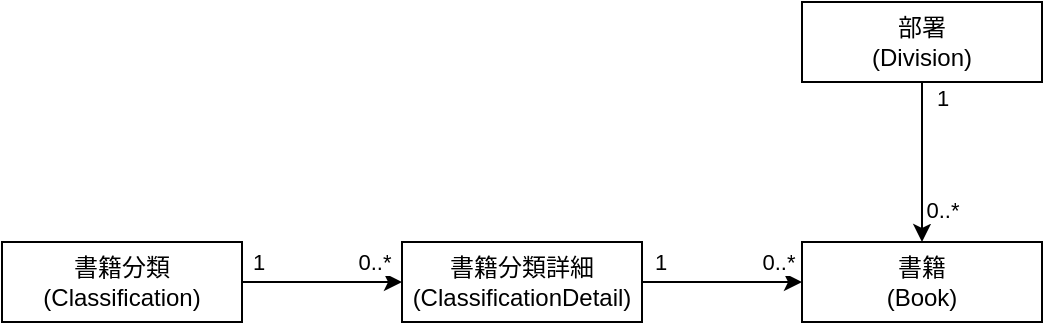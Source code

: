 <mxfile>
    <diagram id="R2lEEEUBdFMjLlhIrx00" name="Page-1">
        <mxGraphModel dx="512" dy="366" grid="1" gridSize="10" guides="1" tooltips="1" connect="1" arrows="1" fold="1" page="1" pageScale="1" pageWidth="850" pageHeight="1100" math="0" shadow="0" extFonts="Permanent Marker^https://fonts.googleapis.com/css?family=Permanent+Marker">
            <root>
                <mxCell id="0"/>
                <mxCell id="1" parent="0"/>
                <mxCell id="ws7LzxoDOX4Ka8g1ggTv-11" style="edgeStyle=orthogonalEdgeStyle;rounded=0;orthogonalLoop=1;jettySize=auto;html=1;exitX=1;exitY=0.5;exitDx=0;exitDy=0;entryX=0;entryY=0.5;entryDx=0;entryDy=0;" parent="1" source="ws7LzxoDOX4Ka8g1ggTv-1" target="ws7LzxoDOX4Ka8g1ggTv-2" edge="1">
                    <mxGeometry relative="1" as="geometry"/>
                </mxCell>
                <mxCell id="ws7LzxoDOX4Ka8g1ggTv-13" value="1" style="edgeLabel;html=1;align=center;verticalAlign=middle;resizable=0;points=[];fillColor=none;" parent="ws7LzxoDOX4Ka8g1ggTv-11" vertex="1" connectable="0">
                    <mxGeometry x="-0.8" y="-2" relative="1" as="geometry">
                        <mxPoint y="-12" as="offset"/>
                    </mxGeometry>
                </mxCell>
                <mxCell id="ws7LzxoDOX4Ka8g1ggTv-14" value="0..*" style="edgeLabel;html=1;align=center;verticalAlign=middle;resizable=0;points=[];fillColor=none;" parent="ws7LzxoDOX4Ka8g1ggTv-11" vertex="1" connectable="0">
                    <mxGeometry x="0.65" y="-1" relative="1" as="geometry">
                        <mxPoint y="-11" as="offset"/>
                    </mxGeometry>
                </mxCell>
                <mxCell id="ws7LzxoDOX4Ka8g1ggTv-1" value="書籍分類&lt;br&gt;(Classification)" style="whiteSpace=wrap;html=1;align=center;" parent="1" vertex="1">
                    <mxGeometry x="120" y="280" width="120" height="40" as="geometry"/>
                </mxCell>
                <mxCell id="ws7LzxoDOX4Ka8g1ggTv-12" style="edgeStyle=orthogonalEdgeStyle;rounded=0;orthogonalLoop=1;jettySize=auto;html=1;exitX=1;exitY=0.5;exitDx=0;exitDy=0;entryX=0;entryY=0.5;entryDx=0;entryDy=0;" parent="1" source="ws7LzxoDOX4Ka8g1ggTv-2" target="ws7LzxoDOX4Ka8g1ggTv-4" edge="1">
                    <mxGeometry relative="1" as="geometry"/>
                </mxCell>
                <mxCell id="ws7LzxoDOX4Ka8g1ggTv-15" value="1" style="edgeLabel;html=1;align=center;verticalAlign=middle;resizable=0;points=[];fillColor=none;" parent="ws7LzxoDOX4Ka8g1ggTv-12" vertex="1" connectable="0">
                    <mxGeometry x="-0.775" relative="1" as="geometry">
                        <mxPoint y="-10" as="offset"/>
                    </mxGeometry>
                </mxCell>
                <mxCell id="ws7LzxoDOX4Ka8g1ggTv-16" value="0..*" style="edgeLabel;html=1;align=center;verticalAlign=middle;resizable=0;points=[];fillColor=none;" parent="ws7LzxoDOX4Ka8g1ggTv-12" vertex="1" connectable="0">
                    <mxGeometry x="0.7" y="2" relative="1" as="geometry">
                        <mxPoint y="-8" as="offset"/>
                    </mxGeometry>
                </mxCell>
                <mxCell id="ws7LzxoDOX4Ka8g1ggTv-2" value="書籍分類詳細&lt;br&gt;(ClassificationDetail)" style="whiteSpace=wrap;html=1;align=center;" parent="1" vertex="1">
                    <mxGeometry x="320" y="280" width="120" height="40" as="geometry"/>
                </mxCell>
                <mxCell id="ws7LzxoDOX4Ka8g1ggTv-10" style="edgeStyle=orthogonalEdgeStyle;rounded=0;orthogonalLoop=1;jettySize=auto;html=1;entryX=0.5;entryY=0;entryDx=0;entryDy=0;" parent="1" source="ws7LzxoDOX4Ka8g1ggTv-3" target="ws7LzxoDOX4Ka8g1ggTv-4" edge="1">
                    <mxGeometry relative="1" as="geometry"/>
                </mxCell>
                <mxCell id="ws7LzxoDOX4Ka8g1ggTv-17" value="1" style="edgeLabel;html=1;align=center;verticalAlign=middle;resizable=0;points=[];fillColor=none;" parent="ws7LzxoDOX4Ka8g1ggTv-10" vertex="1" connectable="0">
                    <mxGeometry x="-0.8" y="1" relative="1" as="geometry">
                        <mxPoint x="9" as="offset"/>
                    </mxGeometry>
                </mxCell>
                <mxCell id="ws7LzxoDOX4Ka8g1ggTv-18" value="0..*" style="edgeLabel;html=1;align=center;verticalAlign=middle;resizable=0;points=[];fillColor=none;" parent="ws7LzxoDOX4Ka8g1ggTv-10" vertex="1" connectable="0">
                    <mxGeometry x="0.6" relative="1" as="geometry">
                        <mxPoint x="10" as="offset"/>
                    </mxGeometry>
                </mxCell>
                <mxCell id="ws7LzxoDOX4Ka8g1ggTv-3" value="部署&lt;br&gt;(Division)" style="whiteSpace=wrap;html=1;align=center;" parent="1" vertex="1">
                    <mxGeometry x="520" y="160" width="120" height="40" as="geometry"/>
                </mxCell>
                <mxCell id="ws7LzxoDOX4Ka8g1ggTv-4" value="書籍&lt;br&gt;(Book)" style="whiteSpace=wrap;html=1;align=center;" parent="1" vertex="1">
                    <mxGeometry x="520" y="280" width="120" height="40" as="geometry"/>
                </mxCell>
            </root>
        </mxGraphModel>
    </diagram>
</mxfile>
